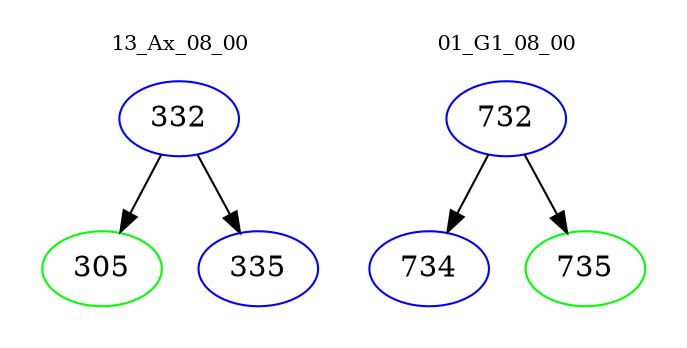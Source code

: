 digraph{
subgraph cluster_0 {
color = white
label = "13_Ax_08_00";
fontsize=10;
T0_332 [label="332", color="blue"]
T0_332 -> T0_305 [color="black"]
T0_305 [label="305", color="green"]
T0_332 -> T0_335 [color="black"]
T0_335 [label="335", color="blue"]
}
subgraph cluster_1 {
color = white
label = "01_G1_08_00";
fontsize=10;
T1_732 [label="732", color="blue"]
T1_732 -> T1_734 [color="black"]
T1_734 [label="734", color="blue"]
T1_732 -> T1_735 [color="black"]
T1_735 [label="735", color="green"]
}
}
